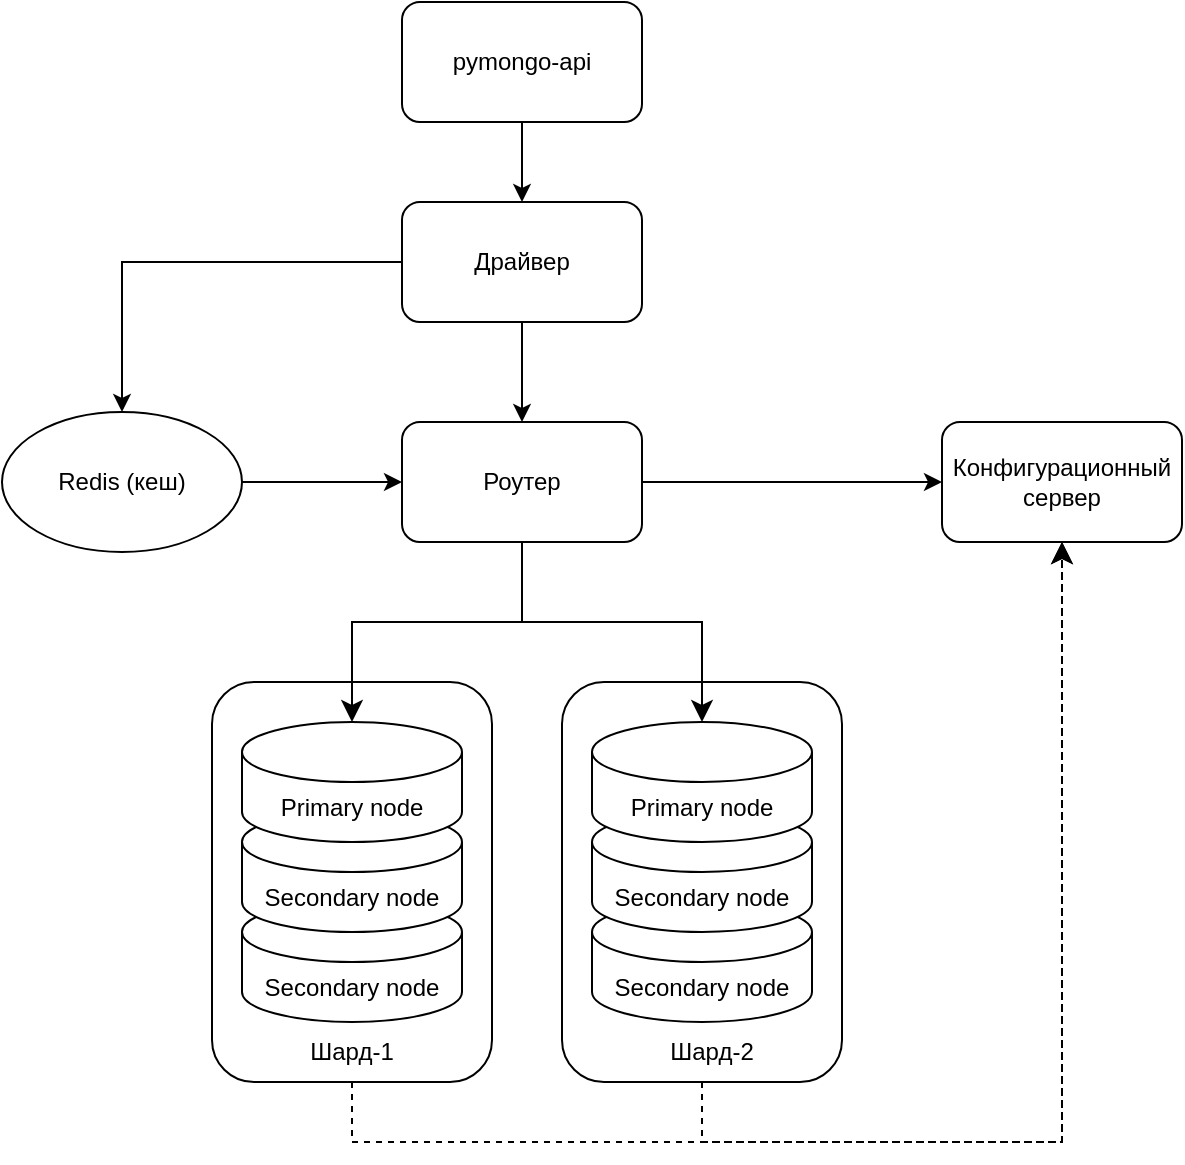 <mxfile version="28.1.0">
  <diagram name="Page-1" id="-H_mtQnk-PTXWXPvYvuk">
    <mxGraphModel dx="778" dy="468" grid="1" gridSize="10" guides="1" tooltips="1" connect="1" arrows="1" fold="1" page="1" pageScale="1" pageWidth="1169" pageHeight="827" math="0" shadow="0">
      <root>
        <mxCell id="0" />
        <mxCell id="1" parent="0" />
        <mxCell id="L3L8s4L8XBrhgthileNt-4" value="" style="rounded=1;whiteSpace=wrap;html=1;" parent="1" vertex="1">
          <mxGeometry x="335" y="430" width="140" height="200" as="geometry" />
        </mxCell>
        <mxCell id="zA23MoTUsTF4_91t8viU-3" value="pymongo-api" style="rounded=1;whiteSpace=wrap;html=1;" parent="1" vertex="1">
          <mxGeometry x="430" y="90" width="120" height="60" as="geometry" />
        </mxCell>
        <mxCell id="QN56Hen4QdMKIm7ekJaX-3" style="edgeStyle=orthogonalEdgeStyle;rounded=0;orthogonalLoop=1;jettySize=auto;html=1;entryX=0.5;entryY=0;entryDx=0;entryDy=0;" edge="1" parent="1" source="ZDiS8tOswUMUVhU6oUfK-1" target="QN56Hen4QdMKIm7ekJaX-1">
          <mxGeometry relative="1" as="geometry" />
        </mxCell>
        <mxCell id="ZDiS8tOswUMUVhU6oUfK-1" value="Драйвер" style="rounded=1;whiteSpace=wrap;html=1;" parent="1" vertex="1">
          <mxGeometry x="430" y="190" width="120" height="60" as="geometry" />
        </mxCell>
        <mxCell id="ZDiS8tOswUMUVhU6oUfK-4" value="Роутер" style="rounded=1;whiteSpace=wrap;html=1;" parent="1" vertex="1">
          <mxGeometry x="430" y="300" width="120" height="60" as="geometry" />
        </mxCell>
        <mxCell id="ZDiS8tOswUMUVhU6oUfK-5" value="" style="endArrow=classic;html=1;rounded=0;exitX=0.5;exitY=1;exitDx=0;exitDy=0;" parent="1" source="zA23MoTUsTF4_91t8viU-3" target="ZDiS8tOswUMUVhU6oUfK-1" edge="1">
          <mxGeometry width="50" height="50" relative="1" as="geometry">
            <mxPoint x="560" y="510" as="sourcePoint" />
            <mxPoint x="610" y="460" as="targetPoint" />
          </mxGeometry>
        </mxCell>
        <mxCell id="ZDiS8tOswUMUVhU6oUfK-8" value="" style="endArrow=classic;html=1;rounded=0;exitX=0.5;exitY=1;exitDx=0;exitDy=0;" parent="1" source="ZDiS8tOswUMUVhU6oUfK-1" edge="1">
          <mxGeometry width="50" height="50" relative="1" as="geometry">
            <mxPoint x="560" y="510" as="sourcePoint" />
            <mxPoint x="490" y="300" as="targetPoint" />
          </mxGeometry>
        </mxCell>
        <mxCell id="ZDiS8tOswUMUVhU6oUfK-11" value="Конфигурационный сервер" style="rounded=1;whiteSpace=wrap;html=1;" parent="1" vertex="1">
          <mxGeometry x="700" y="300" width="120" height="60" as="geometry" />
        </mxCell>
        <mxCell id="ZDiS8tOswUMUVhU6oUfK-12" value="" style="endArrow=classic;html=1;rounded=0;exitX=1;exitY=0.5;exitDx=0;exitDy=0;entryX=0;entryY=0.5;entryDx=0;entryDy=0;" parent="1" source="ZDiS8tOswUMUVhU6oUfK-4" target="ZDiS8tOswUMUVhU6oUfK-11" edge="1">
          <mxGeometry width="50" height="50" relative="1" as="geometry">
            <mxPoint x="560" y="610" as="sourcePoint" />
            <mxPoint x="610" y="560" as="targetPoint" />
          </mxGeometry>
        </mxCell>
        <mxCell id="ZDiS8tOswUMUVhU6oUfK-16" value="" style="edgeStyle=elbowEdgeStyle;elbow=vertical;endArrow=classic;html=1;curved=0;rounded=0;endSize=8;startSize=8;exitX=0.5;exitY=1;exitDx=0;exitDy=0;entryX=0.5;entryY=0;entryDx=0;entryDy=0;entryPerimeter=0;" parent="1" source="ZDiS8tOswUMUVhU6oUfK-4" target="ZDiS8tOswUMUVhU6oUfK-13" edge="1">
          <mxGeometry width="50" height="50" relative="1" as="geometry">
            <mxPoint x="560" y="610" as="sourcePoint" />
            <mxPoint x="610" y="560" as="targetPoint" />
            <Array as="points">
              <mxPoint x="450" y="400" />
            </Array>
          </mxGeometry>
        </mxCell>
        <mxCell id="ZDiS8tOswUMUVhU6oUfK-17" value="" style="edgeStyle=elbowEdgeStyle;elbow=vertical;endArrow=classic;html=1;curved=0;rounded=0;endSize=8;startSize=8;entryX=0.5;entryY=1;entryDx=0;entryDy=0;exitX=0.5;exitY=1;exitDx=0;exitDy=0;dashed=1;" parent="1" source="L3L8s4L8XBrhgthileNt-6" target="ZDiS8tOswUMUVhU6oUfK-11" edge="1">
          <mxGeometry width="50" height="50" relative="1" as="geometry">
            <mxPoint x="582.04" y="604.35" as="sourcePoint" />
            <mxPoint x="610" y="460" as="targetPoint" />
            <Array as="points">
              <mxPoint x="660" y="660" />
            </Array>
          </mxGeometry>
        </mxCell>
        <mxCell id="ZDiS8tOswUMUVhU6oUfK-18" value="" style="edgeStyle=elbowEdgeStyle;elbow=vertical;endArrow=classic;html=1;curved=0;rounded=0;endSize=8;startSize=8;exitX=0.5;exitY=1;exitDx=0;exitDy=0;entryX=0.5;entryY=1;entryDx=0;entryDy=0;dashed=1;" parent="1" source="L3L8s4L8XBrhgthileNt-4" target="ZDiS8tOswUMUVhU6oUfK-11" edge="1">
          <mxGeometry width="50" height="50" relative="1" as="geometry">
            <mxPoint x="560" y="510" as="sourcePoint" />
            <mxPoint x="760" y="370" as="targetPoint" />
            <Array as="points">
              <mxPoint x="580" y="660" />
            </Array>
          </mxGeometry>
        </mxCell>
        <mxCell id="L3L8s4L8XBrhgthileNt-3" value="" style="edgeStyle=elbowEdgeStyle;elbow=vertical;endArrow=classic;html=1;curved=0;rounded=0;endSize=8;startSize=8;exitX=0.5;exitY=1;exitDx=0;exitDy=0;exitPerimeter=0;entryX=0.5;entryY=1;entryDx=0;entryDy=0;dashed=1;" parent="1" source="ZDiS8tOswUMUVhU6oUfK-13" target="L3L8s4L8XBrhgthileNt-2" edge="1">
          <mxGeometry width="50" height="50" relative="1" as="geometry">
            <mxPoint x="405" y="510" as="sourcePoint" />
            <mxPoint x="760" y="360" as="targetPoint" />
            <Array as="points" />
          </mxGeometry>
        </mxCell>
        <mxCell id="L3L8s4L8XBrhgthileNt-2" value="Secondary node" style="shape=cylinder3;whiteSpace=wrap;html=1;boundedLbl=1;backgroundOutline=1;size=15;" parent="1" vertex="1">
          <mxGeometry x="350" y="540" width="110" height="60" as="geometry" />
        </mxCell>
        <mxCell id="L3L8s4L8XBrhgthileNt-1" value="Secondary node" style="shape=cylinder3;whiteSpace=wrap;html=1;boundedLbl=1;backgroundOutline=1;size=15;" parent="1" vertex="1">
          <mxGeometry x="350" y="495" width="110" height="60" as="geometry" />
        </mxCell>
        <mxCell id="ZDiS8tOswUMUVhU6oUfK-13" value="Primary node" style="shape=cylinder3;whiteSpace=wrap;html=1;boundedLbl=1;backgroundOutline=1;size=15;" parent="1" vertex="1">
          <mxGeometry x="350" y="450" width="110" height="60" as="geometry" />
        </mxCell>
        <mxCell id="L3L8s4L8XBrhgthileNt-5" value="Шард-1" style="text;html=1;align=center;verticalAlign=middle;whiteSpace=wrap;rounded=0;" parent="1" vertex="1">
          <mxGeometry x="375" y="600" width="60" height="30" as="geometry" />
        </mxCell>
        <mxCell id="L3L8s4L8XBrhgthileNt-6" value="" style="rounded=1;whiteSpace=wrap;html=1;" parent="1" vertex="1">
          <mxGeometry x="510" y="430" width="140" height="200" as="geometry" />
        </mxCell>
        <mxCell id="L3L8s4L8XBrhgthileNt-7" value="" style="edgeStyle=elbowEdgeStyle;elbow=vertical;endArrow=classic;html=1;curved=0;rounded=0;endSize=8;startSize=8;exitX=0.5;exitY=1;exitDx=0;exitDy=0;exitPerimeter=0;entryX=0.5;entryY=1;entryDx=0;entryDy=0;dashed=1;" parent="1" source="L3L8s4L8XBrhgthileNt-10" target="L3L8s4L8XBrhgthileNt-8" edge="1">
          <mxGeometry width="50" height="50" relative="1" as="geometry">
            <mxPoint x="580" y="510" as="sourcePoint" />
            <mxPoint x="935" y="360" as="targetPoint" />
            <Array as="points" />
          </mxGeometry>
        </mxCell>
        <mxCell id="L3L8s4L8XBrhgthileNt-8" value="Secondary node" style="shape=cylinder3;whiteSpace=wrap;html=1;boundedLbl=1;backgroundOutline=1;size=15;" parent="1" vertex="1">
          <mxGeometry x="525" y="540" width="110" height="60" as="geometry" />
        </mxCell>
        <mxCell id="L3L8s4L8XBrhgthileNt-9" value="Secondary node" style="shape=cylinder3;whiteSpace=wrap;html=1;boundedLbl=1;backgroundOutline=1;size=15;" parent="1" vertex="1">
          <mxGeometry x="525" y="495" width="110" height="60" as="geometry" />
        </mxCell>
        <mxCell id="L3L8s4L8XBrhgthileNt-10" value="Primary node" style="shape=cylinder3;whiteSpace=wrap;html=1;boundedLbl=1;backgroundOutline=1;size=15;" parent="1" vertex="1">
          <mxGeometry x="525" y="450" width="110" height="60" as="geometry" />
        </mxCell>
        <mxCell id="L3L8s4L8XBrhgthileNt-11" value="Шард-2" style="text;html=1;align=center;verticalAlign=middle;whiteSpace=wrap;rounded=0;" parent="1" vertex="1">
          <mxGeometry x="555" y="600" width="60" height="30" as="geometry" />
        </mxCell>
        <mxCell id="ZDiS8tOswUMUVhU6oUfK-15" value="" style="edgeStyle=elbowEdgeStyle;elbow=vertical;endArrow=classic;html=1;curved=0;rounded=0;endSize=8;startSize=8;exitX=0.5;exitY=1;exitDx=0;exitDy=0;" parent="1" source="ZDiS8tOswUMUVhU6oUfK-4" edge="1">
          <mxGeometry width="50" height="50" relative="1" as="geometry">
            <mxPoint x="560" y="610" as="sourcePoint" />
            <mxPoint x="580" y="450" as="targetPoint" />
            <Array as="points">
              <mxPoint x="530" y="400" />
            </Array>
          </mxGeometry>
        </mxCell>
        <mxCell id="QN56Hen4QdMKIm7ekJaX-1" value="Redis (кеш)" style="ellipse;whiteSpace=wrap;html=1;" vertex="1" parent="1">
          <mxGeometry x="230" y="295" width="120" height="70" as="geometry" />
        </mxCell>
        <mxCell id="QN56Hen4QdMKIm7ekJaX-4" value="" style="endArrow=classic;html=1;rounded=0;exitX=1;exitY=0.5;exitDx=0;exitDy=0;" edge="1" parent="1" source="QN56Hen4QdMKIm7ekJaX-1" target="ZDiS8tOswUMUVhU6oUfK-4">
          <mxGeometry width="50" height="50" relative="1" as="geometry">
            <mxPoint x="520" y="270" as="sourcePoint" />
            <mxPoint x="570" y="220" as="targetPoint" />
          </mxGeometry>
        </mxCell>
      </root>
    </mxGraphModel>
  </diagram>
</mxfile>

